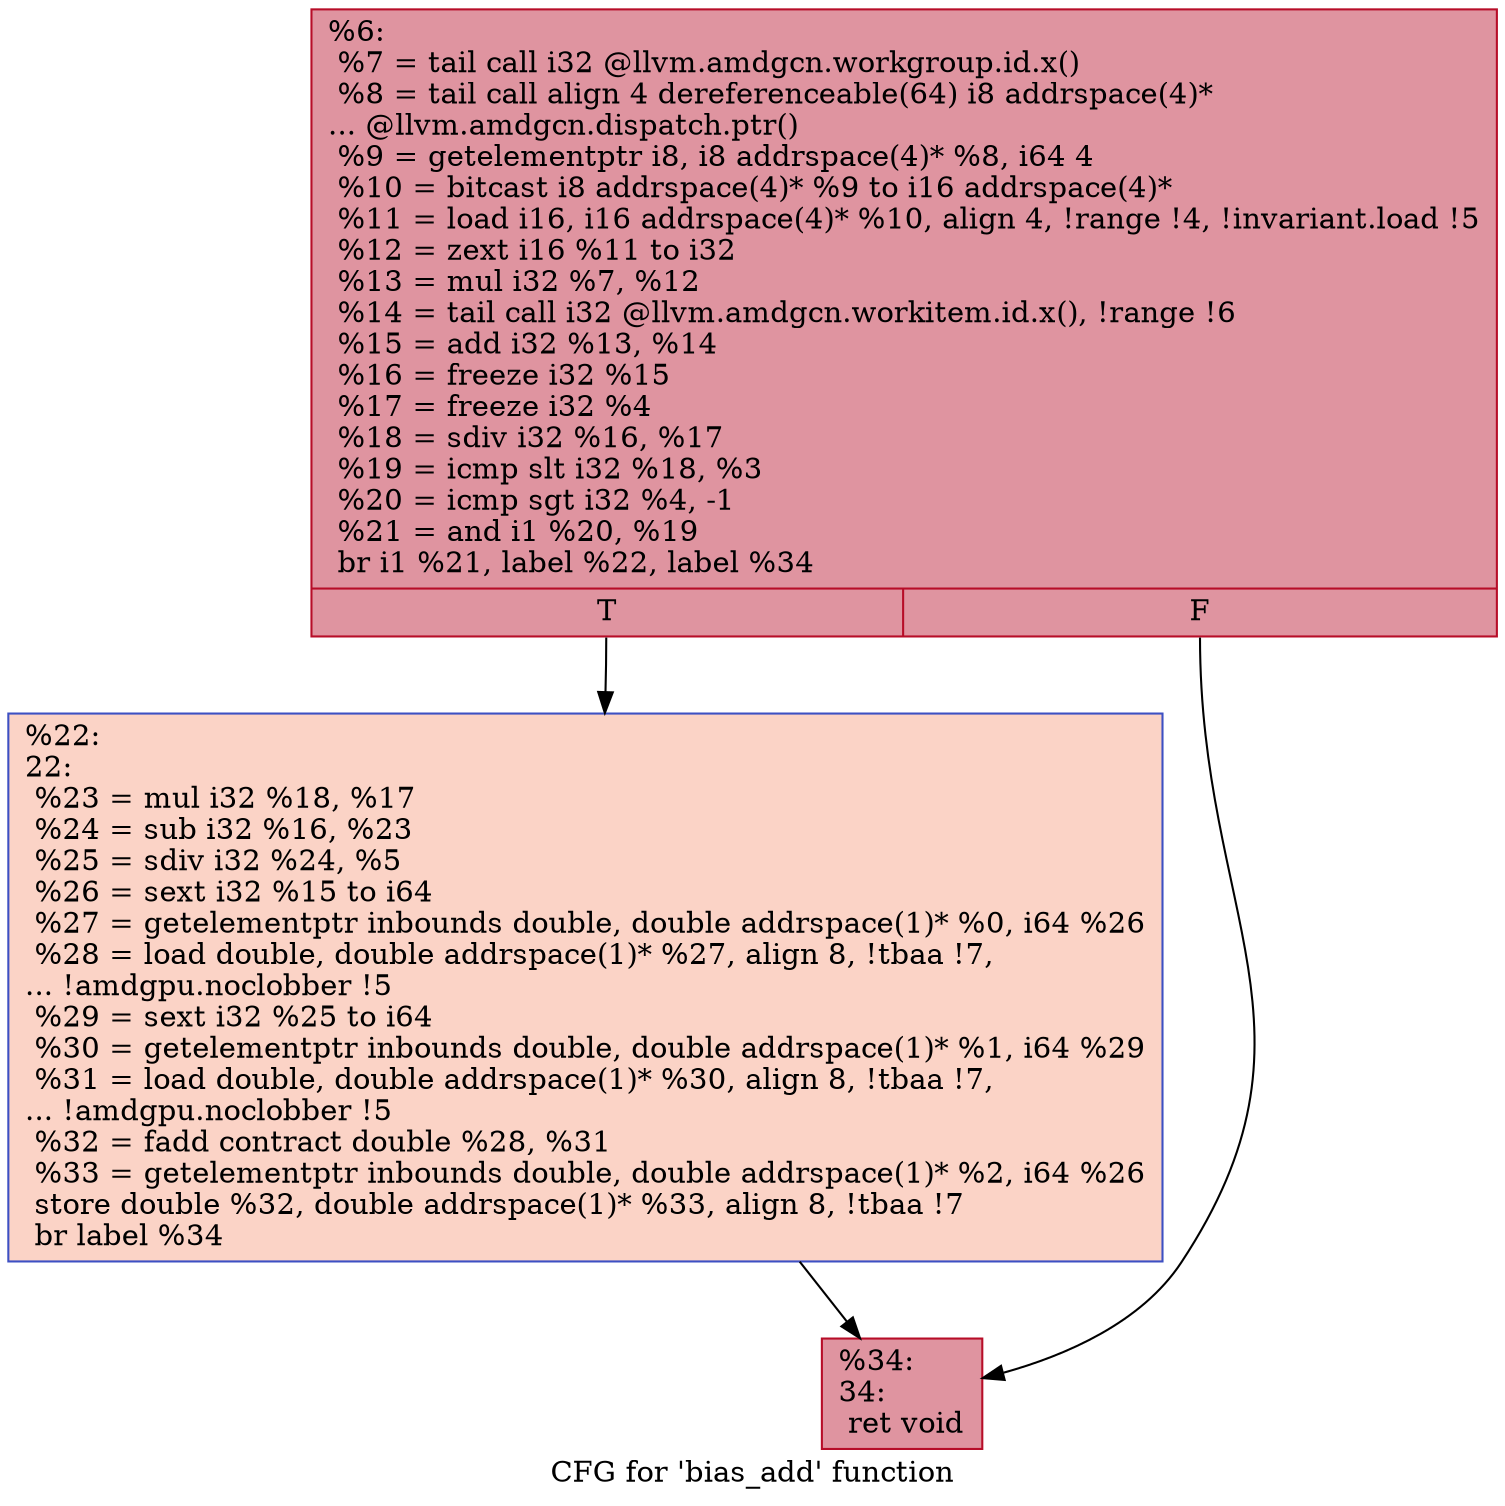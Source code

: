 digraph "CFG for 'bias_add' function" {
	label="CFG for 'bias_add' function";

	Node0x4d74250 [shape=record,color="#b70d28ff", style=filled, fillcolor="#b70d2870",label="{%6:\l  %7 = tail call i32 @llvm.amdgcn.workgroup.id.x()\l  %8 = tail call align 4 dereferenceable(64) i8 addrspace(4)*\l... @llvm.amdgcn.dispatch.ptr()\l  %9 = getelementptr i8, i8 addrspace(4)* %8, i64 4\l  %10 = bitcast i8 addrspace(4)* %9 to i16 addrspace(4)*\l  %11 = load i16, i16 addrspace(4)* %10, align 4, !range !4, !invariant.load !5\l  %12 = zext i16 %11 to i32\l  %13 = mul i32 %7, %12\l  %14 = tail call i32 @llvm.amdgcn.workitem.id.x(), !range !6\l  %15 = add i32 %13, %14\l  %16 = freeze i32 %15\l  %17 = freeze i32 %4\l  %18 = sdiv i32 %16, %17\l  %19 = icmp slt i32 %18, %3\l  %20 = icmp sgt i32 %4, -1\l  %21 = and i1 %20, %19\l  br i1 %21, label %22, label %34\l|{<s0>T|<s1>F}}"];
	Node0x4d74250:s0 -> Node0x4d76490;
	Node0x4d74250:s1 -> Node0x4d76520;
	Node0x4d76490 [shape=record,color="#3d50c3ff", style=filled, fillcolor="#f59c7d70",label="{%22:\l22:                                               \l  %23 = mul i32 %18, %17\l  %24 = sub i32 %16, %23\l  %25 = sdiv i32 %24, %5\l  %26 = sext i32 %15 to i64\l  %27 = getelementptr inbounds double, double addrspace(1)* %0, i64 %26\l  %28 = load double, double addrspace(1)* %27, align 8, !tbaa !7,\l... !amdgpu.noclobber !5\l  %29 = sext i32 %25 to i64\l  %30 = getelementptr inbounds double, double addrspace(1)* %1, i64 %29\l  %31 = load double, double addrspace(1)* %30, align 8, !tbaa !7,\l... !amdgpu.noclobber !5\l  %32 = fadd contract double %28, %31\l  %33 = getelementptr inbounds double, double addrspace(1)* %2, i64 %26\l  store double %32, double addrspace(1)* %33, align 8, !tbaa !7\l  br label %34\l}"];
	Node0x4d76490 -> Node0x4d76520;
	Node0x4d76520 [shape=record,color="#b70d28ff", style=filled, fillcolor="#b70d2870",label="{%34:\l34:                                               \l  ret void\l}"];
}
